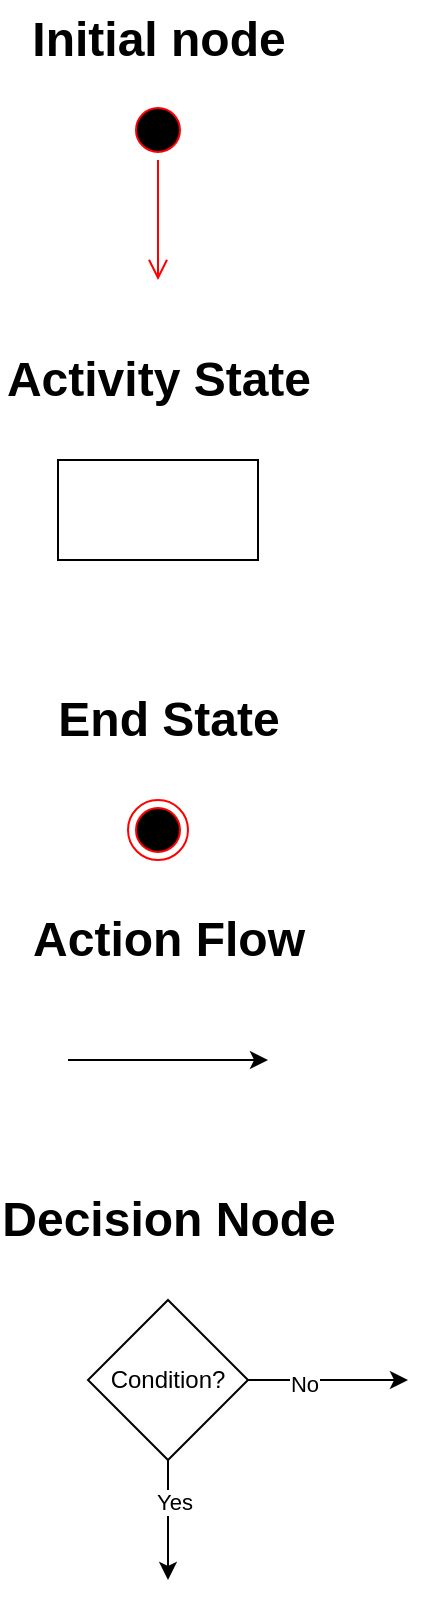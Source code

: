 <mxfile version="24.6.4" type="device">
  <diagram id="C5RBs43oDa-KdzZeNtuy" name="Page-1">
    <mxGraphModel dx="780" dy="496" grid="1" gridSize="10" guides="1" tooltips="1" connect="1" arrows="1" fold="1" page="1" pageScale="1" pageWidth="827" pageHeight="1169" math="0" shadow="0">
      <root>
        <mxCell id="WIyWlLk6GJQsqaUBKTNV-0" />
        <mxCell id="WIyWlLk6GJQsqaUBKTNV-1" parent="WIyWlLk6GJQsqaUBKTNV-0" />
        <mxCell id="I4lxA2m3OpJW-dc3wSqa-0" value="" style="ellipse;html=1;shape=startState;fillColor=#000000;strokeColor=#ff0000;" vertex="1" parent="WIyWlLk6GJQsqaUBKTNV-1">
          <mxGeometry x="320" y="90" width="30" height="30" as="geometry" />
        </mxCell>
        <mxCell id="I4lxA2m3OpJW-dc3wSqa-1" value="" style="edgeStyle=orthogonalEdgeStyle;html=1;verticalAlign=bottom;endArrow=open;endSize=8;strokeColor=#ff0000;rounded=0;" edge="1" source="I4lxA2m3OpJW-dc3wSqa-0" parent="WIyWlLk6GJQsqaUBKTNV-1">
          <mxGeometry relative="1" as="geometry">
            <mxPoint x="335" y="180" as="targetPoint" />
          </mxGeometry>
        </mxCell>
        <mxCell id="I4lxA2m3OpJW-dc3wSqa-3" value="Initial node" style="text;strokeColor=none;fillColor=none;html=1;fontSize=24;fontStyle=1;verticalAlign=middle;align=center;" vertex="1" parent="WIyWlLk6GJQsqaUBKTNV-1">
          <mxGeometry x="285" y="40" width="100" height="40" as="geometry" />
        </mxCell>
        <mxCell id="I4lxA2m3OpJW-dc3wSqa-4" value="" style="html=1;dashed=0;whiteSpace=wrap;" vertex="1" parent="WIyWlLk6GJQsqaUBKTNV-1">
          <mxGeometry x="285" y="270" width="100" height="50" as="geometry" />
        </mxCell>
        <mxCell id="I4lxA2m3OpJW-dc3wSqa-5" value="Activity State" style="text;strokeColor=none;fillColor=none;html=1;fontSize=24;fontStyle=1;verticalAlign=middle;align=center;" vertex="1" parent="WIyWlLk6GJQsqaUBKTNV-1">
          <mxGeometry x="285" y="210" width="100" height="40" as="geometry" />
        </mxCell>
        <mxCell id="I4lxA2m3OpJW-dc3wSqa-6" value="" style="ellipse;html=1;shape=endState;fillColor=#000000;strokeColor=#ff0000;" vertex="1" parent="WIyWlLk6GJQsqaUBKTNV-1">
          <mxGeometry x="320" y="440" width="30" height="30" as="geometry" />
        </mxCell>
        <mxCell id="I4lxA2m3OpJW-dc3wSqa-7" value="End State" style="text;strokeColor=none;fillColor=none;html=1;fontSize=24;fontStyle=1;verticalAlign=middle;align=center;" vertex="1" parent="WIyWlLk6GJQsqaUBKTNV-1">
          <mxGeometry x="290" y="380" width="100" height="40" as="geometry" />
        </mxCell>
        <mxCell id="I4lxA2m3OpJW-dc3wSqa-8" value="" style="endArrow=classic;html=1;rounded=0;" edge="1" parent="WIyWlLk6GJQsqaUBKTNV-1">
          <mxGeometry width="50" height="50" relative="1" as="geometry">
            <mxPoint x="290" y="570" as="sourcePoint" />
            <mxPoint x="390" y="570" as="targetPoint" />
          </mxGeometry>
        </mxCell>
        <mxCell id="I4lxA2m3OpJW-dc3wSqa-9" value="Action Flow" style="text;strokeColor=none;fillColor=none;html=1;fontSize=24;fontStyle=1;verticalAlign=middle;align=center;" vertex="1" parent="WIyWlLk6GJQsqaUBKTNV-1">
          <mxGeometry x="290" y="490" width="100" height="40" as="geometry" />
        </mxCell>
        <mxCell id="I4lxA2m3OpJW-dc3wSqa-10" value="Decision Node" style="text;strokeColor=none;fillColor=none;html=1;fontSize=24;fontStyle=1;verticalAlign=middle;align=center;" vertex="1" parent="WIyWlLk6GJQsqaUBKTNV-1">
          <mxGeometry x="290" y="630" width="100" height="40" as="geometry" />
        </mxCell>
        <mxCell id="I4lxA2m3OpJW-dc3wSqa-11" value="Condition?" style="rhombus;whiteSpace=wrap;html=1;" vertex="1" parent="WIyWlLk6GJQsqaUBKTNV-1">
          <mxGeometry x="300" y="690" width="80" height="80" as="geometry" />
        </mxCell>
        <mxCell id="I4lxA2m3OpJW-dc3wSqa-12" value="" style="endArrow=classic;html=1;rounded=0;exitX=1;exitY=0.5;exitDx=0;exitDy=0;" edge="1" parent="WIyWlLk6GJQsqaUBKTNV-1" source="I4lxA2m3OpJW-dc3wSqa-11">
          <mxGeometry width="50" height="50" relative="1" as="geometry">
            <mxPoint x="430" y="820" as="sourcePoint" />
            <mxPoint x="460" y="730" as="targetPoint" />
          </mxGeometry>
        </mxCell>
        <mxCell id="I4lxA2m3OpJW-dc3wSqa-13" value="No" style="edgeLabel;html=1;align=center;verticalAlign=middle;resizable=0;points=[];" vertex="1" connectable="0" parent="I4lxA2m3OpJW-dc3wSqa-12">
          <mxGeometry x="-0.3" y="-2" relative="1" as="geometry">
            <mxPoint as="offset" />
          </mxGeometry>
        </mxCell>
        <mxCell id="I4lxA2m3OpJW-dc3wSqa-14" value="" style="endArrow=classic;html=1;rounded=0;exitX=0.5;exitY=1;exitDx=0;exitDy=0;" edge="1" parent="WIyWlLk6GJQsqaUBKTNV-1" source="I4lxA2m3OpJW-dc3wSqa-11">
          <mxGeometry width="50" height="50" relative="1" as="geometry">
            <mxPoint x="315" y="900" as="sourcePoint" />
            <mxPoint x="340" y="830" as="targetPoint" />
          </mxGeometry>
        </mxCell>
        <mxCell id="I4lxA2m3OpJW-dc3wSqa-15" value="Yes" style="edgeLabel;html=1;align=center;verticalAlign=middle;resizable=0;points=[];" vertex="1" connectable="0" parent="I4lxA2m3OpJW-dc3wSqa-14">
          <mxGeometry x="-0.311" y="3" relative="1" as="geometry">
            <mxPoint as="offset" />
          </mxGeometry>
        </mxCell>
      </root>
    </mxGraphModel>
  </diagram>
</mxfile>
